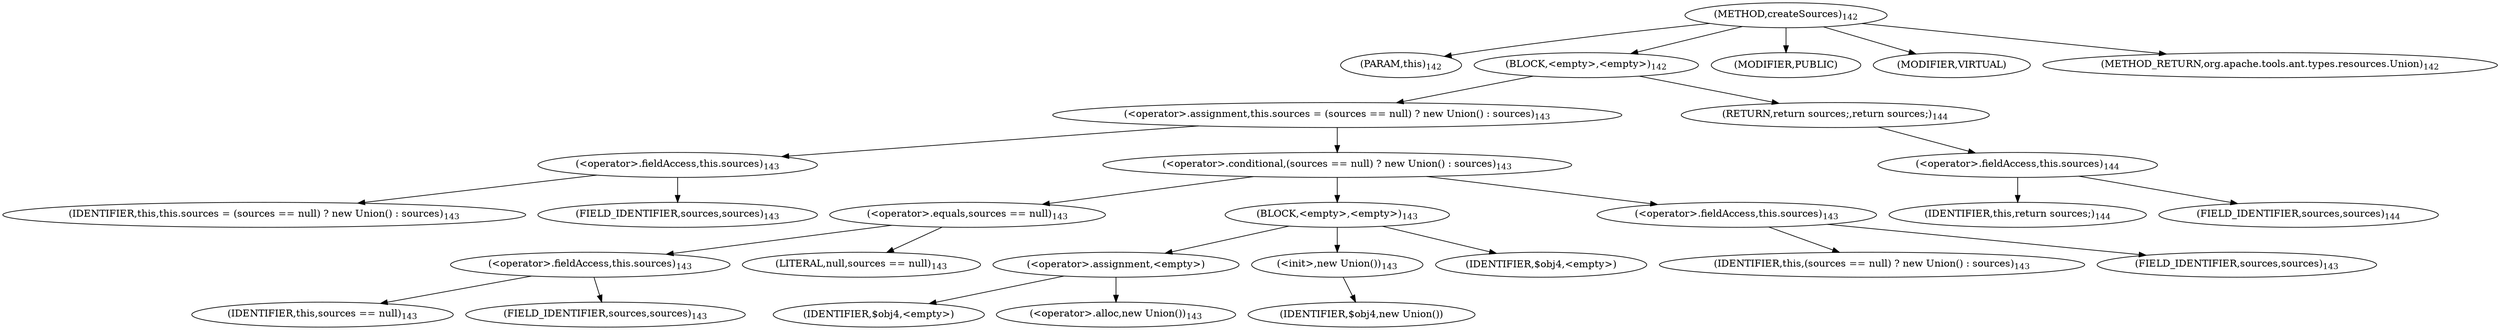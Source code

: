 digraph "createSources" {  
"215" [label = <(METHOD,createSources)<SUB>142</SUB>> ]
"216" [label = <(PARAM,this)<SUB>142</SUB>> ]
"217" [label = <(BLOCK,&lt;empty&gt;,&lt;empty&gt;)<SUB>142</SUB>> ]
"218" [label = <(&lt;operator&gt;.assignment,this.sources = (sources == null) ? new Union() : sources)<SUB>143</SUB>> ]
"219" [label = <(&lt;operator&gt;.fieldAccess,this.sources)<SUB>143</SUB>> ]
"220" [label = <(IDENTIFIER,this,this.sources = (sources == null) ? new Union() : sources)<SUB>143</SUB>> ]
"221" [label = <(FIELD_IDENTIFIER,sources,sources)<SUB>143</SUB>> ]
"222" [label = <(&lt;operator&gt;.conditional,(sources == null) ? new Union() : sources)<SUB>143</SUB>> ]
"223" [label = <(&lt;operator&gt;.equals,sources == null)<SUB>143</SUB>> ]
"224" [label = <(&lt;operator&gt;.fieldAccess,this.sources)<SUB>143</SUB>> ]
"225" [label = <(IDENTIFIER,this,sources == null)<SUB>143</SUB>> ]
"226" [label = <(FIELD_IDENTIFIER,sources,sources)<SUB>143</SUB>> ]
"227" [label = <(LITERAL,null,sources == null)<SUB>143</SUB>> ]
"228" [label = <(BLOCK,&lt;empty&gt;,&lt;empty&gt;)<SUB>143</SUB>> ]
"229" [label = <(&lt;operator&gt;.assignment,&lt;empty&gt;)> ]
"230" [label = <(IDENTIFIER,$obj4,&lt;empty&gt;)> ]
"231" [label = <(&lt;operator&gt;.alloc,new Union())<SUB>143</SUB>> ]
"232" [label = <(&lt;init&gt;,new Union())<SUB>143</SUB>> ]
"233" [label = <(IDENTIFIER,$obj4,new Union())> ]
"234" [label = <(IDENTIFIER,$obj4,&lt;empty&gt;)> ]
"235" [label = <(&lt;operator&gt;.fieldAccess,this.sources)<SUB>143</SUB>> ]
"236" [label = <(IDENTIFIER,this,(sources == null) ? new Union() : sources)<SUB>143</SUB>> ]
"237" [label = <(FIELD_IDENTIFIER,sources,sources)<SUB>143</SUB>> ]
"238" [label = <(RETURN,return sources;,return sources;)<SUB>144</SUB>> ]
"239" [label = <(&lt;operator&gt;.fieldAccess,this.sources)<SUB>144</SUB>> ]
"240" [label = <(IDENTIFIER,this,return sources;)<SUB>144</SUB>> ]
"241" [label = <(FIELD_IDENTIFIER,sources,sources)<SUB>144</SUB>> ]
"242" [label = <(MODIFIER,PUBLIC)> ]
"243" [label = <(MODIFIER,VIRTUAL)> ]
"244" [label = <(METHOD_RETURN,org.apache.tools.ant.types.resources.Union)<SUB>142</SUB>> ]
  "215" -> "216" 
  "215" -> "217" 
  "215" -> "242" 
  "215" -> "243" 
  "215" -> "244" 
  "217" -> "218" 
  "217" -> "238" 
  "218" -> "219" 
  "218" -> "222" 
  "219" -> "220" 
  "219" -> "221" 
  "222" -> "223" 
  "222" -> "228" 
  "222" -> "235" 
  "223" -> "224" 
  "223" -> "227" 
  "224" -> "225" 
  "224" -> "226" 
  "228" -> "229" 
  "228" -> "232" 
  "228" -> "234" 
  "229" -> "230" 
  "229" -> "231" 
  "232" -> "233" 
  "235" -> "236" 
  "235" -> "237" 
  "238" -> "239" 
  "239" -> "240" 
  "239" -> "241" 
}
